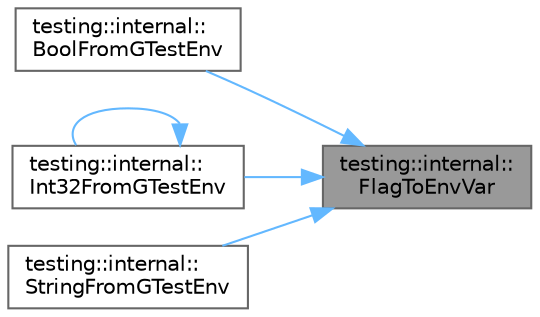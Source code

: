 digraph "testing::internal::FlagToEnvVar"
{
 // LATEX_PDF_SIZE
  bgcolor="transparent";
  edge [fontname=Helvetica,fontsize=10,labelfontname=Helvetica,labelfontsize=10];
  node [fontname=Helvetica,fontsize=10,shape=box,height=0.2,width=0.4];
  rankdir="RL";
  Node1 [id="Node000001",label="testing::internal::\lFlagToEnvVar",height=0.2,width=0.4,color="gray40", fillcolor="grey60", style="filled", fontcolor="black",tooltip=" "];
  Node1 -> Node2 [id="edge1_Node000001_Node000002",dir="back",color="steelblue1",style="solid",tooltip=" "];
  Node2 [id="Node000002",label="testing::internal::\lBoolFromGTestEnv",height=0.2,width=0.4,color="grey40", fillcolor="white", style="filled",URL="$namespacetesting_1_1internal.html#a67132cdce23fb71b6c38ee34ef81eb4c",tooltip=" "];
  Node1 -> Node3 [id="edge2_Node000001_Node000003",dir="back",color="steelblue1",style="solid",tooltip=" "];
  Node3 [id="Node000003",label="testing::internal::\lInt32FromGTestEnv",height=0.2,width=0.4,color="grey40", fillcolor="white", style="filled",URL="$namespacetesting_1_1internal.html#a0f7e728793f9e6cb0aa2b69eaa468bf3",tooltip=" "];
  Node3 -> Node3 [id="edge3_Node000003_Node000003",dir="back",color="steelblue1",style="solid",tooltip=" "];
  Node1 -> Node4 [id="edge4_Node000001_Node000004",dir="back",color="steelblue1",style="solid",tooltip=" "];
  Node4 [id="Node000004",label="testing::internal::\lStringFromGTestEnv",height=0.2,width=0.4,color="grey40", fillcolor="white", style="filled",URL="$namespacetesting_1_1internal.html#a7ed785df46a339403b0f749d3a879201",tooltip=" "];
}
